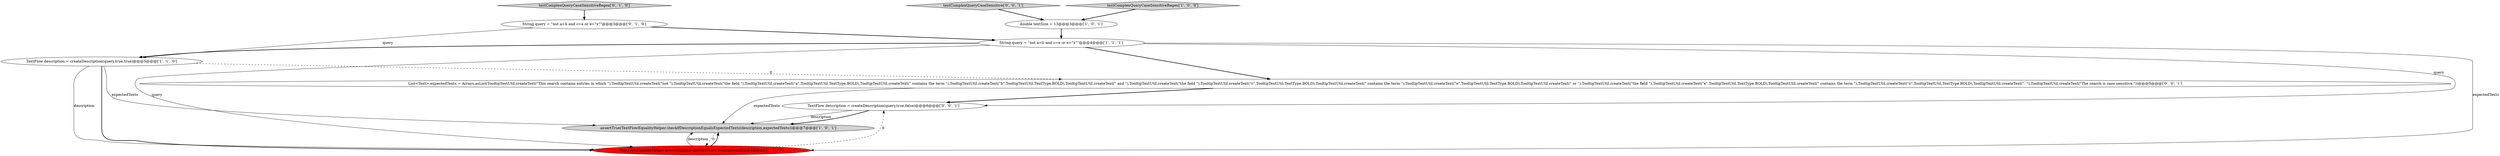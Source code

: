digraph {
9 [style = filled, label = "TextFlow description = createDescription(query,true,false)@@@6@@@['0', '0', '1']", fillcolor = white, shape = ellipse image = "AAA0AAABBB3BBB"];
7 [style = filled, label = "testComplexQueryCaseSensitiveRegex['0', '1', '0']", fillcolor = lightgray, shape = diamond image = "AAA0AAABBB2BBB"];
6 [style = filled, label = "String query = \"not a=b and c=e or e=\"x\"\"@@@3@@@['0', '1', '0']", fillcolor = white, shape = ellipse image = "AAA0AAABBB2BBB"];
5 [style = filled, label = "TextFlow description = createDescription(query,true,true)@@@5@@@['1', '1', '0']", fillcolor = white, shape = ellipse image = "AAA0AAABBB1BBB"];
10 [style = filled, label = "testComplexQueryCaseSensitive['0', '0', '1']", fillcolor = lightgray, shape = diamond image = "AAA0AAABBB3BBB"];
2 [style = filled, label = "testComplexQueryCaseSensitiveRegex['1', '0', '0']", fillcolor = lightgray, shape = diamond image = "AAA0AAABBB1BBB"];
8 [style = filled, label = "List<Text> expectedTexts = Arrays.asList(TooltipTextUtil.createText(\"This search contains entries in which \"),TooltipTextUtil.createText(\"not \"),TooltipTextUtil.createText(\"the field \"),TooltipTextUtil.createText(\"a\",TooltipTextUtil.TextType.BOLD),TooltipTextUtil.createText(\" contains the term \"),TooltipTextUtil.createText(\"b\",TooltipTextUtil.TextType.BOLD),TooltipTextUtil.createText(\" and \"),TooltipTextUtil.createText(\"the field \"),TooltipTextUtil.createText(\"c\",TooltipTextUtil.TextType.BOLD),TooltipTextUtil.createText(\" contains the term \"),TooltipTextUtil.createText(\"e\",TooltipTextUtil.TextType.BOLD),TooltipTextUtil.createText(\" or \"),TooltipTextUtil.createText(\"the field \"),TooltipTextUtil.createText(\"e\",TooltipTextUtil.TextType.BOLD),TooltipTextUtil.createText(\" contains the term \"),TooltipTextUtil.createText(\"x\",TooltipTextUtil.TextType.BOLD),TooltipTextUtil.createText(\". \"),TooltipTextUtil.createText(\"The search is case sensitive.\"))@@@5@@@['0', '0', '1']", fillcolor = white, shape = ellipse image = "AAA0AAABBB3BBB"];
4 [style = filled, label = "TextFlowEqualityHelper.assertEquals(expectedTexts,description)@@@6@@@['1', '1', '0']", fillcolor = red, shape = ellipse image = "AAA1AAABBB1BBB"];
0 [style = filled, label = "String query = \"not a=b and c=e or e=\"x\"\"@@@4@@@['1', '1', '1']", fillcolor = white, shape = ellipse image = "AAA0AAABBB1BBB"];
3 [style = filled, label = "double textSize = 13@@@3@@@['1', '0', '1']", fillcolor = white, shape = ellipse image = "AAA0AAABBB1BBB"];
1 [style = filled, label = "assertTrue(TextFlowEqualityHelper.checkIfDescriptionEqualsExpectedTexts(description,expectedTexts))@@@7@@@['1', '0', '1']", fillcolor = lightgray, shape = ellipse image = "AAA0AAABBB1BBB"];
2->3 [style = bold, label=""];
9->1 [style = solid, label="description"];
1->4 [style = dashed, label="0"];
0->4 [style = solid, label="query"];
0->4 [style = solid, label="expectedTexts"];
0->9 [style = solid, label="query"];
10->3 [style = bold, label=""];
6->0 [style = bold, label=""];
5->1 [style = solid, label="expectedTexts"];
6->5 [style = solid, label="query"];
3->0 [style = bold, label=""];
4->9 [style = dashed, label="0"];
5->4 [style = bold, label=""];
7->6 [style = bold, label=""];
0->8 [style = bold, label=""];
8->1 [style = solid, label="expectedTexts"];
8->9 [style = bold, label=""];
5->8 [style = dashed, label="0"];
4->1 [style = bold, label=""];
5->4 [style = solid, label="description"];
9->1 [style = bold, label=""];
4->1 [style = solid, label="description"];
0->5 [style = bold, label=""];
}
